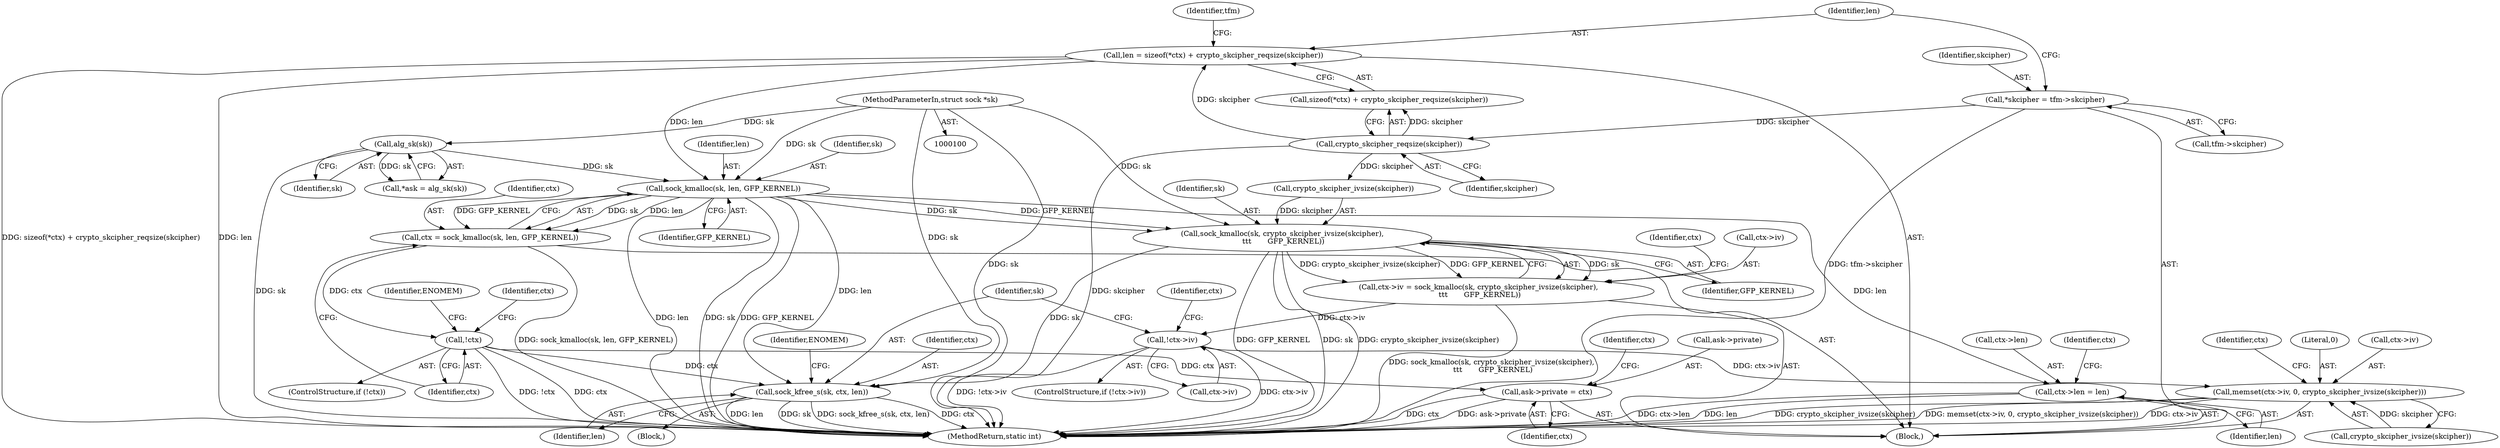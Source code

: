 digraph "0_linux_dd504589577d8e8e70f51f997ad487a4cb6c026f@API" {
"1000139" [label="(Call,sock_kmalloc(sk, len, GFP_KERNEL))"];
"1000108" [label="(Call,alg_sk(sk))"];
"1000102" [label="(MethodParameterIn,struct sock *sk)"];
"1000121" [label="(Call,len = sizeof(*ctx) + crypto_skcipher_reqsize(skcipher))"];
"1000127" [label="(Call,crypto_skcipher_reqsize(skcipher))"];
"1000115" [label="(Call,*skcipher = tfm->skcipher)"];
"1000137" [label="(Call,ctx = sock_kmalloc(sk, len, GFP_KERNEL))"];
"1000144" [label="(Call,!ctx)"];
"1000164" [label="(Call,sock_kfree_s(sk, ctx, len))"];
"1000219" [label="(Call,ask->private = ctx)"];
"1000153" [label="(Call,sock_kmalloc(sk, crypto_skcipher_ivsize(skcipher),\n \t\t\t       GFP_KERNEL))"];
"1000149" [label="(Call,ctx->iv = sock_kmalloc(sk, crypto_skcipher_ivsize(skcipher),\n \t\t\t       GFP_KERNEL))"];
"1000159" [label="(Call,!ctx->iv)"];
"1000171" [label="(Call,memset(ctx->iv, 0, crypto_skcipher_ivsize(skcipher)))"];
"1000183" [label="(Call,ctx->len = len)"];
"1000150" [label="(Call,ctx->iv)"];
"1000137" [label="(Call,ctx = sock_kmalloc(sk, len, GFP_KERNEL))"];
"1000109" [label="(Identifier,sk)"];
"1000227" [label="(Identifier,ctx)"];
"1000171" [label="(Call,memset(ctx->iv, 0, crypto_skcipher_ivsize(skcipher)))"];
"1000141" [label="(Identifier,len)"];
"1000102" [label="(MethodParameterIn,struct sock *sk)"];
"1000121" [label="(Call,len = sizeof(*ctx) + crypto_skcipher_reqsize(skcipher))"];
"1000151" [label="(Identifier,ctx)"];
"1000149" [label="(Call,ctx->iv = sock_kmalloc(sk, crypto_skcipher_ivsize(skcipher),\n \t\t\t       GFP_KERNEL))"];
"1000160" [label="(Call,ctx->iv)"];
"1000153" [label="(Call,sock_kmalloc(sk, crypto_skcipher_ivsize(skcipher),\n \t\t\t       GFP_KERNEL))"];
"1000167" [label="(Identifier,len)"];
"1000176" [label="(Call,crypto_skcipher_ivsize(skcipher))"];
"1000219" [label="(Call,ask->private = ctx)"];
"1000184" [label="(Call,ctx->len)"];
"1000165" [label="(Identifier,sk)"];
"1000122" [label="(Identifier,len)"];
"1000164" [label="(Call,sock_kfree_s(sk, ctx, len))"];
"1000127" [label="(Call,crypto_skcipher_reqsize(skcipher))"];
"1000144" [label="(Call,!ctx)"];
"1000175" [label="(Literal,0)"];
"1000157" [label="(Identifier,GFP_KERNEL)"];
"1000223" [label="(Identifier,ctx)"];
"1000139" [label="(Call,sock_kmalloc(sk, len, GFP_KERNEL))"];
"1000159" [label="(Call,!ctx->iv)"];
"1000163" [label="(Block,)"];
"1000170" [label="(Identifier,ENOMEM)"];
"1000161" [label="(Identifier,ctx)"];
"1000190" [label="(Identifier,ctx)"];
"1000143" [label="(ControlStructure,if (!ctx))"];
"1000115" [label="(Call,*skcipher = tfm->skcipher)"];
"1000132" [label="(Identifier,tfm)"];
"1000166" [label="(Identifier,ctx)"];
"1000187" [label="(Identifier,len)"];
"1000148" [label="(Identifier,ENOMEM)"];
"1000106" [label="(Call,*ask = alg_sk(sk))"];
"1000128" [label="(Identifier,skcipher)"];
"1000123" [label="(Call,sizeof(*ctx) + crypto_skcipher_reqsize(skcipher))"];
"1000183" [label="(Call,ctx->len = len)"];
"1000155" [label="(Call,crypto_skcipher_ivsize(skcipher))"];
"1000116" [label="(Identifier,skcipher)"];
"1000138" [label="(Identifier,ctx)"];
"1000220" [label="(Call,ask->private)"];
"1000158" [label="(ControlStructure,if (!ctx->iv))"];
"1000173" [label="(Identifier,ctx)"];
"1000145" [label="(Identifier,ctx)"];
"1000140" [label="(Identifier,sk)"];
"1000108" [label="(Call,alg_sk(sk))"];
"1000154" [label="(Identifier,sk)"];
"1000172" [label="(Call,ctx->iv)"];
"1000142" [label="(Identifier,GFP_KERNEL)"];
"1000103" [label="(Block,)"];
"1000117" [label="(Call,tfm->skcipher)"];
"1000181" [label="(Identifier,ctx)"];
"1000248" [label="(MethodReturn,static int)"];
"1000139" -> "1000137"  [label="AST: "];
"1000139" -> "1000142"  [label="CFG: "];
"1000140" -> "1000139"  [label="AST: "];
"1000141" -> "1000139"  [label="AST: "];
"1000142" -> "1000139"  [label="AST: "];
"1000137" -> "1000139"  [label="CFG: "];
"1000139" -> "1000248"  [label="DDG: GFP_KERNEL"];
"1000139" -> "1000248"  [label="DDG: len"];
"1000139" -> "1000248"  [label="DDG: sk"];
"1000139" -> "1000137"  [label="DDG: sk"];
"1000139" -> "1000137"  [label="DDG: len"];
"1000139" -> "1000137"  [label="DDG: GFP_KERNEL"];
"1000108" -> "1000139"  [label="DDG: sk"];
"1000102" -> "1000139"  [label="DDG: sk"];
"1000121" -> "1000139"  [label="DDG: len"];
"1000139" -> "1000153"  [label="DDG: sk"];
"1000139" -> "1000153"  [label="DDG: GFP_KERNEL"];
"1000139" -> "1000164"  [label="DDG: len"];
"1000139" -> "1000183"  [label="DDG: len"];
"1000108" -> "1000106"  [label="AST: "];
"1000108" -> "1000109"  [label="CFG: "];
"1000109" -> "1000108"  [label="AST: "];
"1000106" -> "1000108"  [label="CFG: "];
"1000108" -> "1000248"  [label="DDG: sk"];
"1000108" -> "1000106"  [label="DDG: sk"];
"1000102" -> "1000108"  [label="DDG: sk"];
"1000102" -> "1000100"  [label="AST: "];
"1000102" -> "1000248"  [label="DDG: sk"];
"1000102" -> "1000153"  [label="DDG: sk"];
"1000102" -> "1000164"  [label="DDG: sk"];
"1000121" -> "1000103"  [label="AST: "];
"1000121" -> "1000123"  [label="CFG: "];
"1000122" -> "1000121"  [label="AST: "];
"1000123" -> "1000121"  [label="AST: "];
"1000132" -> "1000121"  [label="CFG: "];
"1000121" -> "1000248"  [label="DDG: sizeof(*ctx) + crypto_skcipher_reqsize(skcipher)"];
"1000121" -> "1000248"  [label="DDG: len"];
"1000127" -> "1000121"  [label="DDG: skcipher"];
"1000127" -> "1000123"  [label="AST: "];
"1000127" -> "1000128"  [label="CFG: "];
"1000128" -> "1000127"  [label="AST: "];
"1000123" -> "1000127"  [label="CFG: "];
"1000127" -> "1000248"  [label="DDG: skcipher"];
"1000127" -> "1000123"  [label="DDG: skcipher"];
"1000115" -> "1000127"  [label="DDG: skcipher"];
"1000127" -> "1000155"  [label="DDG: skcipher"];
"1000115" -> "1000103"  [label="AST: "];
"1000115" -> "1000117"  [label="CFG: "];
"1000116" -> "1000115"  [label="AST: "];
"1000117" -> "1000115"  [label="AST: "];
"1000122" -> "1000115"  [label="CFG: "];
"1000115" -> "1000248"  [label="DDG: tfm->skcipher"];
"1000137" -> "1000103"  [label="AST: "];
"1000138" -> "1000137"  [label="AST: "];
"1000145" -> "1000137"  [label="CFG: "];
"1000137" -> "1000248"  [label="DDG: sock_kmalloc(sk, len, GFP_KERNEL)"];
"1000137" -> "1000144"  [label="DDG: ctx"];
"1000144" -> "1000143"  [label="AST: "];
"1000144" -> "1000145"  [label="CFG: "];
"1000145" -> "1000144"  [label="AST: "];
"1000148" -> "1000144"  [label="CFG: "];
"1000151" -> "1000144"  [label="CFG: "];
"1000144" -> "1000248"  [label="DDG: !ctx"];
"1000144" -> "1000248"  [label="DDG: ctx"];
"1000144" -> "1000164"  [label="DDG: ctx"];
"1000144" -> "1000219"  [label="DDG: ctx"];
"1000164" -> "1000163"  [label="AST: "];
"1000164" -> "1000167"  [label="CFG: "];
"1000165" -> "1000164"  [label="AST: "];
"1000166" -> "1000164"  [label="AST: "];
"1000167" -> "1000164"  [label="AST: "];
"1000170" -> "1000164"  [label="CFG: "];
"1000164" -> "1000248"  [label="DDG: sock_kfree_s(sk, ctx, len)"];
"1000164" -> "1000248"  [label="DDG: ctx"];
"1000164" -> "1000248"  [label="DDG: len"];
"1000164" -> "1000248"  [label="DDG: sk"];
"1000153" -> "1000164"  [label="DDG: sk"];
"1000219" -> "1000103"  [label="AST: "];
"1000219" -> "1000223"  [label="CFG: "];
"1000220" -> "1000219"  [label="AST: "];
"1000223" -> "1000219"  [label="AST: "];
"1000227" -> "1000219"  [label="CFG: "];
"1000219" -> "1000248"  [label="DDG: ctx"];
"1000219" -> "1000248"  [label="DDG: ask->private"];
"1000153" -> "1000149"  [label="AST: "];
"1000153" -> "1000157"  [label="CFG: "];
"1000154" -> "1000153"  [label="AST: "];
"1000155" -> "1000153"  [label="AST: "];
"1000157" -> "1000153"  [label="AST: "];
"1000149" -> "1000153"  [label="CFG: "];
"1000153" -> "1000248"  [label="DDG: GFP_KERNEL"];
"1000153" -> "1000248"  [label="DDG: sk"];
"1000153" -> "1000248"  [label="DDG: crypto_skcipher_ivsize(skcipher)"];
"1000153" -> "1000149"  [label="DDG: sk"];
"1000153" -> "1000149"  [label="DDG: crypto_skcipher_ivsize(skcipher)"];
"1000153" -> "1000149"  [label="DDG: GFP_KERNEL"];
"1000155" -> "1000153"  [label="DDG: skcipher"];
"1000149" -> "1000103"  [label="AST: "];
"1000150" -> "1000149"  [label="AST: "];
"1000161" -> "1000149"  [label="CFG: "];
"1000149" -> "1000248"  [label="DDG: sock_kmalloc(sk, crypto_skcipher_ivsize(skcipher),\n \t\t\t       GFP_KERNEL)"];
"1000149" -> "1000159"  [label="DDG: ctx->iv"];
"1000159" -> "1000158"  [label="AST: "];
"1000159" -> "1000160"  [label="CFG: "];
"1000160" -> "1000159"  [label="AST: "];
"1000165" -> "1000159"  [label="CFG: "];
"1000173" -> "1000159"  [label="CFG: "];
"1000159" -> "1000248"  [label="DDG: !ctx->iv"];
"1000159" -> "1000248"  [label="DDG: ctx->iv"];
"1000159" -> "1000171"  [label="DDG: ctx->iv"];
"1000171" -> "1000103"  [label="AST: "];
"1000171" -> "1000176"  [label="CFG: "];
"1000172" -> "1000171"  [label="AST: "];
"1000175" -> "1000171"  [label="AST: "];
"1000176" -> "1000171"  [label="AST: "];
"1000181" -> "1000171"  [label="CFG: "];
"1000171" -> "1000248"  [label="DDG: ctx->iv"];
"1000171" -> "1000248"  [label="DDG: crypto_skcipher_ivsize(skcipher)"];
"1000171" -> "1000248"  [label="DDG: memset(ctx->iv, 0, crypto_skcipher_ivsize(skcipher))"];
"1000176" -> "1000171"  [label="DDG: skcipher"];
"1000183" -> "1000103"  [label="AST: "];
"1000183" -> "1000187"  [label="CFG: "];
"1000184" -> "1000183"  [label="AST: "];
"1000187" -> "1000183"  [label="AST: "];
"1000190" -> "1000183"  [label="CFG: "];
"1000183" -> "1000248"  [label="DDG: len"];
"1000183" -> "1000248"  [label="DDG: ctx->len"];
}
